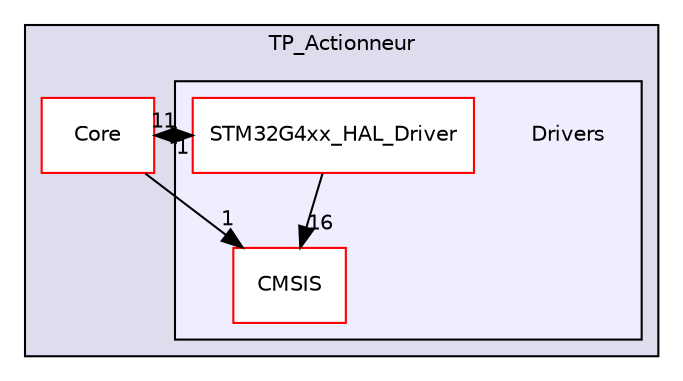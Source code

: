 digraph "TP_Actionneur/Drivers" {
  compound=true
  node [ fontsize="10", fontname="Helvetica"];
  edge [ labelfontsize="10", labelfontname="Helvetica"];
  subgraph clusterdir_acdc5646ab76ff805fc9533ee37267c8 {
    graph [ bgcolor="#ddddee", pencolor="black", label="TP_Actionneur" fontname="Helvetica", fontsize="10", URL="dir_acdc5646ab76ff805fc9533ee37267c8.html"]
  dir_7a63e2a7a3089a1afb91cfe87f0d9a31 [shape=box label="Core" fillcolor="white" style="filled" color="red" URL="dir_7a63e2a7a3089a1afb91cfe87f0d9a31.html"];
  subgraph clusterdir_9d613ef6b237bc423428f19c8d2ae9ad {
    graph [ bgcolor="#eeeeff", pencolor="black", label="" URL="dir_9d613ef6b237bc423428f19c8d2ae9ad.html"];
    dir_9d613ef6b237bc423428f19c8d2ae9ad [shape=plaintext label="Drivers"];
  dir_b6f7a9f185e2449ec1b6d07920557ba0 [shape=box label="CMSIS" fillcolor="white" style="filled" color="red" URL="dir_b6f7a9f185e2449ec1b6d07920557ba0.html"];
  dir_51160d3d92f8b9f00407d5b00509b989 [shape=box label="STM32G4xx_HAL_Driver" fillcolor="white" style="filled" color="red" URL="dir_51160d3d92f8b9f00407d5b00509b989.html"];
  }
  }
  dir_7a63e2a7a3089a1afb91cfe87f0d9a31->dir_51160d3d92f8b9f00407d5b00509b989 [headlabel="11", labeldistance=1.5 headhref="dir_000001_000018.html"];
  dir_7a63e2a7a3089a1afb91cfe87f0d9a31->dir_b6f7a9f185e2449ec1b6d07920557ba0 [headlabel="1", labeldistance=1.5 headhref="dir_000001_000012.html"];
  dir_51160d3d92f8b9f00407d5b00509b989->dir_7a63e2a7a3089a1afb91cfe87f0d9a31 [headlabel="1", labeldistance=1.5 headhref="dir_000018_000001.html"];
  dir_51160d3d92f8b9f00407d5b00509b989->dir_b6f7a9f185e2449ec1b6d07920557ba0 [headlabel="16", labeldistance=1.5 headhref="dir_000018_000012.html"];
}
